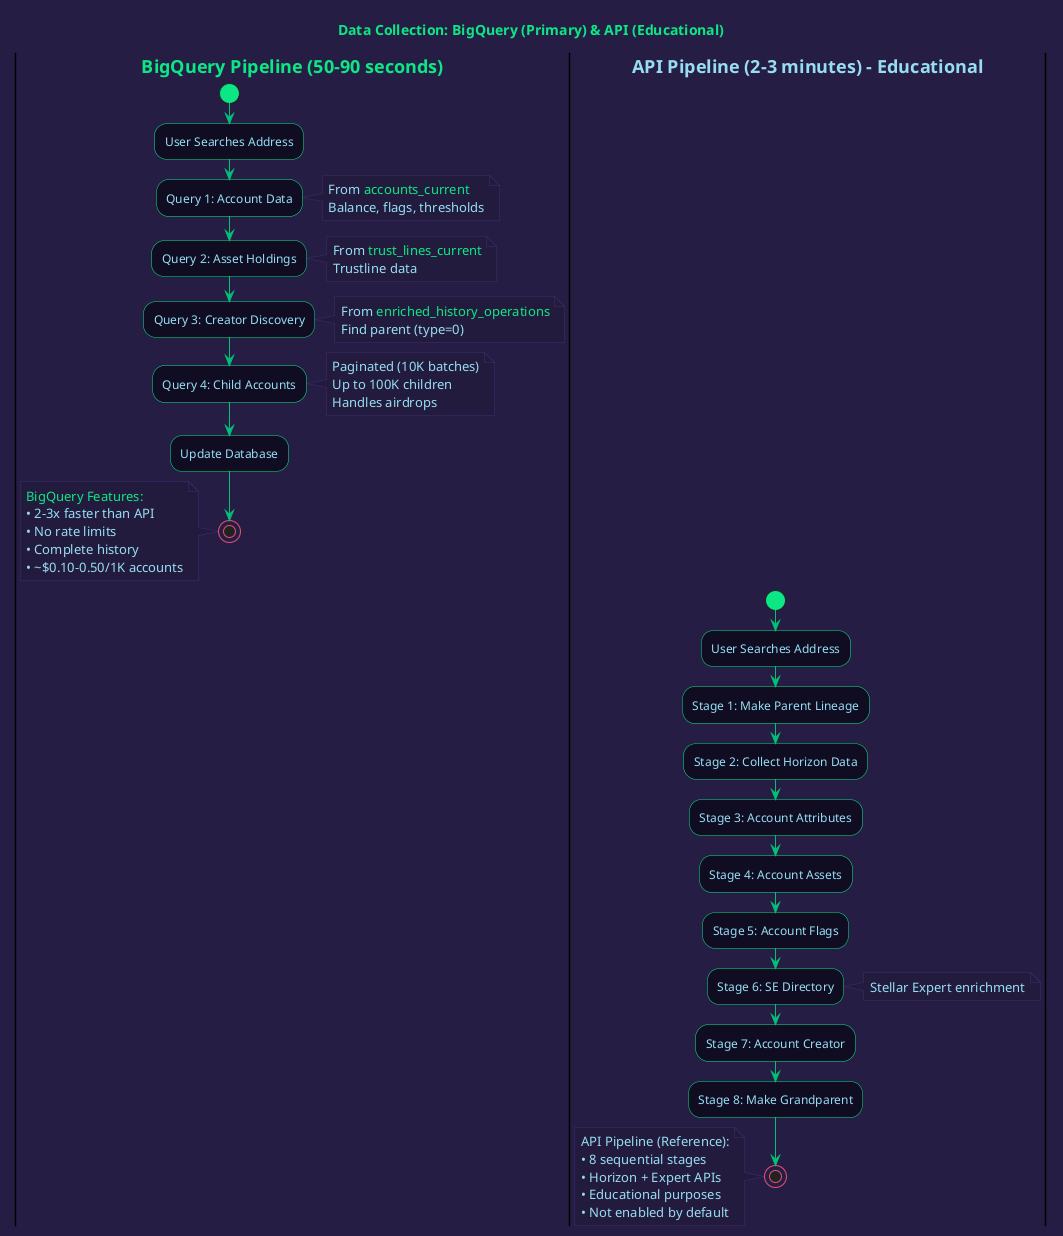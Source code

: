 @startuml Data Pipeline

skinparam backgroundColor #261D45
skinparam activity {
    BackgroundColor #100D23
    BorderColor #0BE784
    FontColor #96DDF2
}
skinparam activityArrowColor #01C176
skinparam activityStartColor #0BE784
skinparam activityStopColor #E5526F
skinparam defaultFontColor #96DDF2
skinparam note {
  BackgroundColor #231B3D
  BorderColor #3f2c70
  FontColor #96DDF2
}

title <color:#0BE784>Data Collection: BigQuery (Primary) & API (Educational)

|<b><color:#0BE784>BigQuery Pipeline (50-90 seconds)|

start

:User Searches Address;

:Query 1: Account Data;
note right #231B3D
  <color:#96DDF2>From <color:#0BE784>accounts_current
  <color:#96DDF2>Balance, flags, thresholds
end note

:Query 2: Asset Holdings;
note right #231B3D
  <color:#96DDF2>From <color:#0BE784>trust_lines_current
  <color:#96DDF2>Trustline data
end note

:Query 3: Creator Discovery;
note right #231B3D
  <color:#96DDF2>From <color:#0BE784>enriched_history_operations
  <color:#96DDF2>Find parent (type=0)
end note

:Query 4: Child Accounts;
note right #231B3D
  <color:#96DDF2>Paginated (10K batches)
  <color:#96DDF2>Up to 100K children
  <color:#96DDF2>Handles airdrops
end note

:Update Database;

stop

note left #231B3D
  <color:#0BE784>BigQuery Features:
  <color:#96DDF2>• 2-3x faster than API
  <color:#96DDF2>• No rate limits
  <color:#96DDF2>• Complete history
  <color:#96DDF2>• ~$0.10-0.50/1K accounts
end note

|<b><color:#96DDF2>API Pipeline (2-3 minutes) - Educational|

start

:User Searches Address;

:Stage 1: Make Parent Lineage;

:Stage 2: Collect Horizon Data;

:Stage 3: Account Attributes;

:Stage 4: Account Assets;

:Stage 5: Account Flags;

:Stage 6: SE Directory;
note right #231B3D
  <color:#96DDF2>Stellar Expert enrichment
end note

:Stage 7: Account Creator;

:Stage 8: Make Grandparent;

stop

note left #231B3D
  <color:#96DDF2>API Pipeline (Reference):
  <color:#96DDF2>• 8 sequential stages
  <color:#96DDF2>• Horizon + Expert APIs
  <color:#96DDF2>• Educational purposes
  <color:#96DDF2>• Not enabled by default
end note

@enduml

